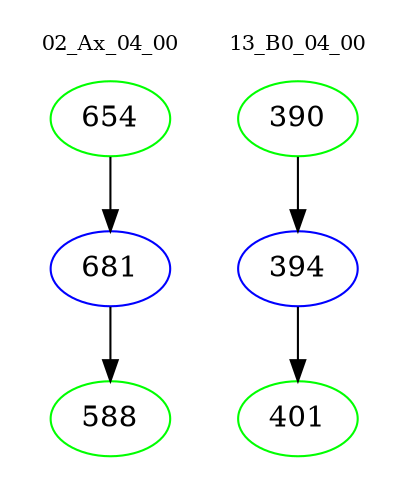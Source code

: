 digraph{
subgraph cluster_0 {
color = white
label = "02_Ax_04_00";
fontsize=10;
T0_654 [label="654", color="green"]
T0_654 -> T0_681 [color="black"]
T0_681 [label="681", color="blue"]
T0_681 -> T0_588 [color="black"]
T0_588 [label="588", color="green"]
}
subgraph cluster_1 {
color = white
label = "13_B0_04_00";
fontsize=10;
T1_390 [label="390", color="green"]
T1_390 -> T1_394 [color="black"]
T1_394 [label="394", color="blue"]
T1_394 -> T1_401 [color="black"]
T1_401 [label="401", color="green"]
}
}
